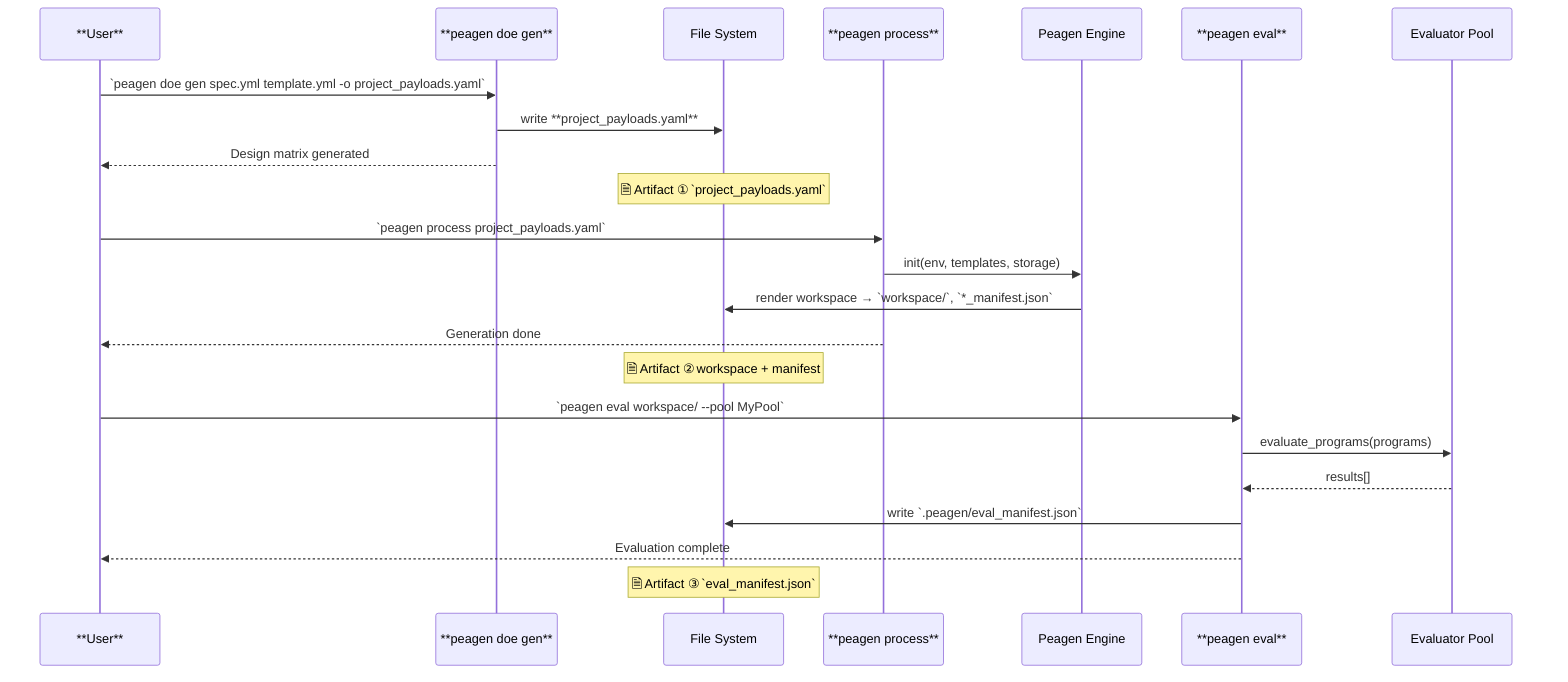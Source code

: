 sequenceDiagram
    %% Participants
    participant U as **User**
    participant DOE as **peagen doe gen**
    participant FS as File System
    participant PROC as **peagen process**
    participant PE as Peagen Engine
    participant EVAL as **peagen eval**
    participant POOL as Evaluator Pool
    
    %% DOE GEN
    U ->> DOE: `peagen doe gen spec.yml template.yml -o project_payloads.yaml`
    DOE ->> FS: write **project_payloads.yaml**
    DOE -->> U: Design matrix generated  
    Note over FS: 🗎 Artifact ① `project_payloads.yaml`
    
    %% PROCESS
    U ->> PROC: `peagen process project_payloads.yaml`
    PROC ->> PE: init(env, templates, storage)
    PE ->> FS: render workspace → `workspace/`, `*_manifest.json`
    PROC -->> U: Generation done  
    Note over FS: 🗎 Artifact ② workspace + manifest
    
    %% EVAL (same workspace)
    U ->> EVAL: `peagen eval workspace/ --pool MyPool`
    EVAL ->> POOL: evaluate_programs(programs)
    POOL -->> EVAL: results[]
    EVAL ->> FS: write `.peagen/eval_manifest.json`
    EVAL -->> U: Evaluation complete  
    Note over FS: 🗎 Artifact ③ `eval_manifest.json`